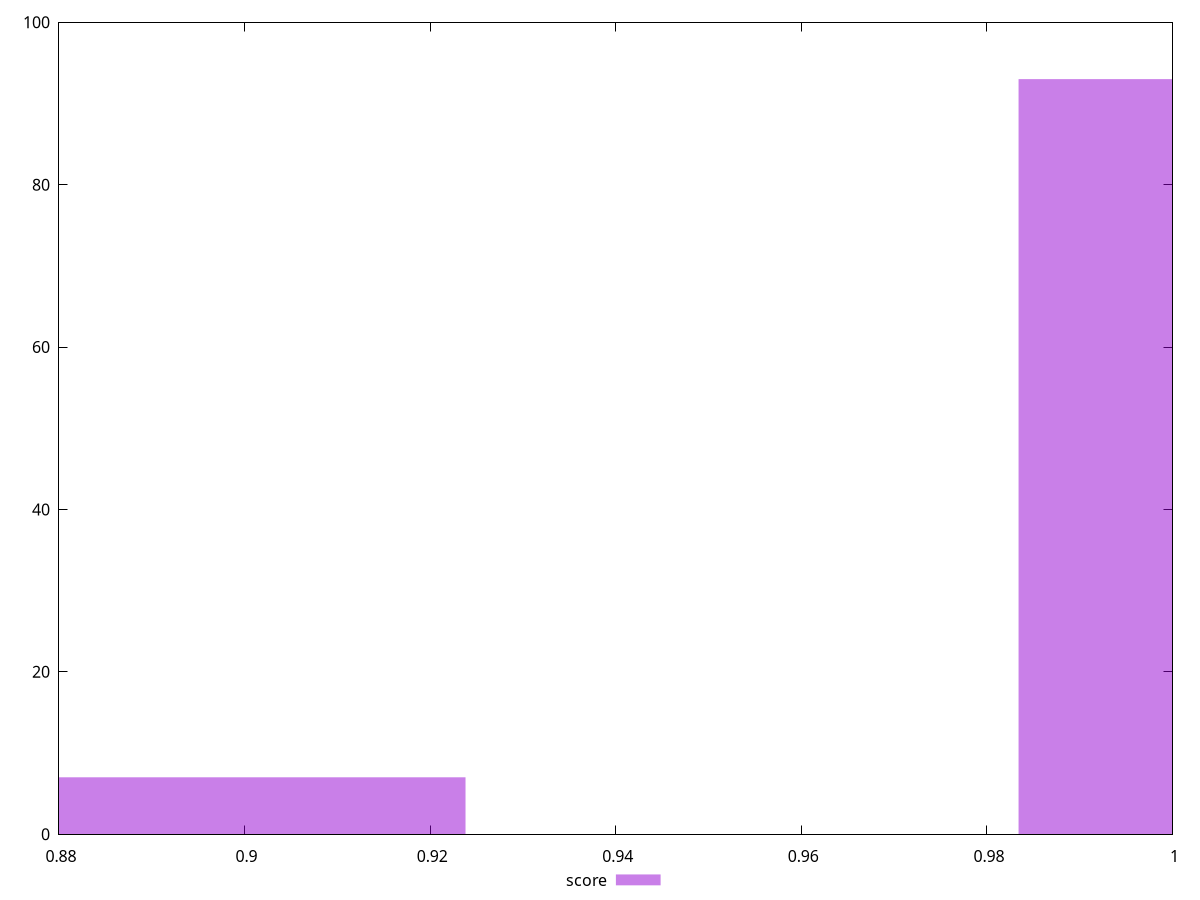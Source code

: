 reset

$score <<EOF
1.0132110686213847 93
0.8940097664306335 7
EOF

set key outside below
set boxwidth 0.059600651095375566
set xrange [0.88:1]
set yrange [0:100]
set trange [0:100]
set style fill transparent solid 0.5 noborder
set terminal svg size 640, 490 enhanced background rgb 'white'
set output "reports/report_00033_2021-03-01T14-23-16.841Z/unminified-javascript/samples/astro-inner/score/histogram.svg"

plot $score title "score" with boxes

reset
